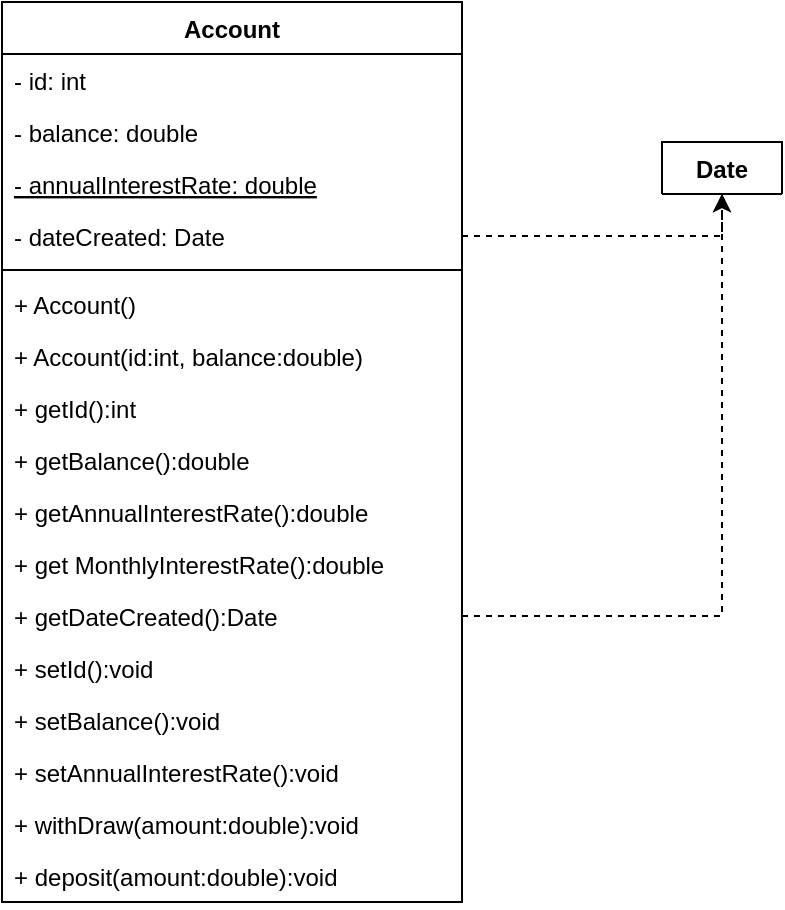 <mxfile version="13.4.8" type="github"><diagram id="C5RBs43oDa-KdzZeNtuy" name="Page-1"><mxGraphModel dx="1422" dy="762" grid="1" gridSize="10" guides="1" tooltips="1" connect="1" arrows="1" fold="1" page="1" pageScale="1" pageWidth="827" pageHeight="1169" math="0" shadow="0"><root><mxCell id="WIyWlLk6GJQsqaUBKTNV-0"/><mxCell id="WIyWlLk6GJQsqaUBKTNV-1" parent="WIyWlLk6GJQsqaUBKTNV-0"/><mxCell id="4bghaHjkGFXwgMDUTSTO-30" style="edgeStyle=orthogonalEdgeStyle;rounded=0;orthogonalLoop=1;jettySize=auto;html=1;dashed=1;" edge="1" parent="WIyWlLk6GJQsqaUBKTNV-1" source="4bghaHjkGFXwgMDUTSTO-18" target="4bghaHjkGFXwgMDUTSTO-29"><mxGeometry relative="1" as="geometry"/></mxCell><mxCell id="4bghaHjkGFXwgMDUTSTO-31" style="edgeStyle=orthogonalEdgeStyle;rounded=0;orthogonalLoop=1;jettySize=auto;html=1;dashed=1;" edge="1" parent="WIyWlLk6GJQsqaUBKTNV-1" source="4bghaHjkGFXwgMDUTSTO-5" target="4bghaHjkGFXwgMDUTSTO-28"><mxGeometry relative="1" as="geometry"/></mxCell><mxCell id="4bghaHjkGFXwgMDUTSTO-0" value="Account&#10;" style="swimlane;fontStyle=1;align=center;verticalAlign=top;childLayout=stackLayout;horizontal=1;startSize=26;horizontalStack=0;resizeParent=1;resizeParentMax=0;resizeLast=0;collapsible=1;marginBottom=0;" vertex="1" parent="WIyWlLk6GJQsqaUBKTNV-1"><mxGeometry x="30" y="30" width="230" height="450" as="geometry"><mxRectangle x="30" y="30" width="80" height="26" as="alternateBounds"/></mxGeometry></mxCell><mxCell id="4bghaHjkGFXwgMDUTSTO-7" value="- id: int" style="text;strokeColor=none;fillColor=none;align=left;verticalAlign=top;spacingLeft=4;spacingRight=4;overflow=hidden;rotatable=0;points=[[0,0.5],[1,0.5]];portConstraint=eastwest;" vertex="1" parent="4bghaHjkGFXwgMDUTSTO-0"><mxGeometry y="26" width="230" height="26" as="geometry"/></mxCell><mxCell id="4bghaHjkGFXwgMDUTSTO-8" value="- balance: double" style="text;strokeColor=none;fillColor=none;align=left;verticalAlign=top;spacingLeft=4;spacingRight=4;overflow=hidden;rotatable=0;points=[[0,0.5],[1,0.5]];portConstraint=eastwest;" vertex="1" parent="4bghaHjkGFXwgMDUTSTO-0"><mxGeometry y="52" width="230" height="26" as="geometry"/></mxCell><mxCell id="4bghaHjkGFXwgMDUTSTO-9" value="- annualInterestRate: double" style="text;strokeColor=none;fillColor=none;align=left;verticalAlign=top;spacingLeft=4;spacingRight=4;overflow=hidden;rotatable=0;points=[[0,0.5],[1,0.5]];portConstraint=eastwest;fontStyle=4" vertex="1" parent="4bghaHjkGFXwgMDUTSTO-0"><mxGeometry y="78" width="230" height="26" as="geometry"/></mxCell><mxCell id="4bghaHjkGFXwgMDUTSTO-5" value="- dateCreated: Date" style="text;strokeColor=none;fillColor=none;align=left;verticalAlign=top;spacingLeft=4;spacingRight=4;overflow=hidden;rotatable=0;points=[[0,0.5],[1,0.5]];portConstraint=eastwest;" vertex="1" parent="4bghaHjkGFXwgMDUTSTO-0"><mxGeometry y="104" width="230" height="26" as="geometry"/></mxCell><mxCell id="4bghaHjkGFXwgMDUTSTO-2" value="" style="line;strokeWidth=1;fillColor=none;align=left;verticalAlign=middle;spacingTop=-1;spacingLeft=3;spacingRight=3;rotatable=0;labelPosition=right;points=[];portConstraint=eastwest;" vertex="1" parent="4bghaHjkGFXwgMDUTSTO-0"><mxGeometry y="130" width="230" height="8" as="geometry"/></mxCell><mxCell id="4bghaHjkGFXwgMDUTSTO-3" value="+ Account()&#10;" style="text;strokeColor=none;fillColor=none;align=left;verticalAlign=top;spacingLeft=4;spacingRight=4;overflow=hidden;rotatable=0;points=[[0,0.5],[1,0.5]];portConstraint=eastwest;" vertex="1" parent="4bghaHjkGFXwgMDUTSTO-0"><mxGeometry y="138" width="230" height="26" as="geometry"/></mxCell><mxCell id="4bghaHjkGFXwgMDUTSTO-11" value="+ Account(id:int, balance:double)" style="text;strokeColor=none;fillColor=none;align=left;verticalAlign=top;spacingLeft=4;spacingRight=4;overflow=hidden;rotatable=0;points=[[0,0.5],[1,0.5]];portConstraint=eastwest;" vertex="1" parent="4bghaHjkGFXwgMDUTSTO-0"><mxGeometry y="164" width="230" height="26" as="geometry"/></mxCell><mxCell id="4bghaHjkGFXwgMDUTSTO-12" value="+ getId():int" style="text;strokeColor=none;fillColor=none;align=left;verticalAlign=top;spacingLeft=4;spacingRight=4;overflow=hidden;rotatable=0;points=[[0,0.5],[1,0.5]];portConstraint=eastwest;" vertex="1" parent="4bghaHjkGFXwgMDUTSTO-0"><mxGeometry y="190" width="230" height="26" as="geometry"/></mxCell><mxCell id="4bghaHjkGFXwgMDUTSTO-14" value="+ getBalance():double" style="text;strokeColor=none;fillColor=none;align=left;verticalAlign=top;spacingLeft=4;spacingRight=4;overflow=hidden;rotatable=0;points=[[0,0.5],[1,0.5]];portConstraint=eastwest;" vertex="1" parent="4bghaHjkGFXwgMDUTSTO-0"><mxGeometry y="216" width="230" height="26" as="geometry"/></mxCell><mxCell id="4bghaHjkGFXwgMDUTSTO-16" value="+ getAnnualInterestRate():double" style="text;strokeColor=none;fillColor=none;align=left;verticalAlign=top;spacingLeft=4;spacingRight=4;overflow=hidden;rotatable=0;points=[[0,0.5],[1,0.5]];portConstraint=eastwest;" vertex="1" parent="4bghaHjkGFXwgMDUTSTO-0"><mxGeometry y="242" width="230" height="26" as="geometry"/></mxCell><mxCell id="4bghaHjkGFXwgMDUTSTO-19" value="+ get MonthlyInterestRate():double" style="text;strokeColor=none;fillColor=none;align=left;verticalAlign=top;spacingLeft=4;spacingRight=4;overflow=hidden;rotatable=0;points=[[0,0.5],[1,0.5]];portConstraint=eastwest;" vertex="1" parent="4bghaHjkGFXwgMDUTSTO-0"><mxGeometry y="268" width="230" height="26" as="geometry"/></mxCell><mxCell id="4bghaHjkGFXwgMDUTSTO-18" value="+ getDateCreated():Date" style="text;strokeColor=none;fillColor=none;align=left;verticalAlign=top;spacingLeft=4;spacingRight=4;overflow=hidden;rotatable=0;points=[[0,0.5],[1,0.5]];portConstraint=eastwest;" vertex="1" parent="4bghaHjkGFXwgMDUTSTO-0"><mxGeometry y="294" width="230" height="26" as="geometry"/></mxCell><mxCell id="4bghaHjkGFXwgMDUTSTO-13" value="+ setId():void&#10;" style="text;strokeColor=none;fillColor=none;align=left;verticalAlign=top;spacingLeft=4;spacingRight=4;overflow=hidden;rotatable=0;points=[[0,0.5],[1,0.5]];portConstraint=eastwest;" vertex="1" parent="4bghaHjkGFXwgMDUTSTO-0"><mxGeometry y="320" width="230" height="26" as="geometry"/></mxCell><mxCell id="4bghaHjkGFXwgMDUTSTO-15" value="+ setBalance():void" style="text;strokeColor=none;fillColor=none;align=left;verticalAlign=top;spacingLeft=4;spacingRight=4;overflow=hidden;rotatable=0;points=[[0,0.5],[1,0.5]];portConstraint=eastwest;" vertex="1" parent="4bghaHjkGFXwgMDUTSTO-0"><mxGeometry y="346" width="230" height="26" as="geometry"/></mxCell><mxCell id="4bghaHjkGFXwgMDUTSTO-17" value="+ setAnnualInterestRate():void" style="text;strokeColor=none;fillColor=none;align=left;verticalAlign=top;spacingLeft=4;spacingRight=4;overflow=hidden;rotatable=0;points=[[0,0.5],[1,0.5]];portConstraint=eastwest;" vertex="1" parent="4bghaHjkGFXwgMDUTSTO-0"><mxGeometry y="372" width="230" height="26" as="geometry"/></mxCell><mxCell id="4bghaHjkGFXwgMDUTSTO-20" value="+ withDraw(amount:double):void" style="text;strokeColor=none;fillColor=none;align=left;verticalAlign=top;spacingLeft=4;spacingRight=4;overflow=hidden;rotatable=0;points=[[0,0.5],[1,0.5]];portConstraint=eastwest;" vertex="1" parent="4bghaHjkGFXwgMDUTSTO-0"><mxGeometry y="398" width="230" height="26" as="geometry"/></mxCell><mxCell id="4bghaHjkGFXwgMDUTSTO-21" value="+ deposit(amount:double):void&#10;&#10;" style="text;strokeColor=none;fillColor=none;align=left;verticalAlign=top;spacingLeft=4;spacingRight=4;overflow=hidden;rotatable=0;points=[[0,0.5],[1,0.5]];portConstraint=eastwest;" vertex="1" parent="4bghaHjkGFXwgMDUTSTO-0"><mxGeometry y="424" width="230" height="26" as="geometry"/></mxCell><mxCell id="4bghaHjkGFXwgMDUTSTO-25" value="Date" style="swimlane;fontStyle=1;align=center;verticalAlign=top;childLayout=stackLayout;horizontal=1;startSize=26;horizontalStack=0;resizeParent=1;resizeParentMax=0;resizeLast=0;collapsible=1;marginBottom=0;" vertex="1" collapsed="1" parent="WIyWlLk6GJQsqaUBKTNV-1"><mxGeometry x="360" y="100" width="60" height="26" as="geometry"><mxRectangle x="360" y="100" width="160" height="86" as="alternateBounds"/></mxGeometry></mxCell><mxCell id="4bghaHjkGFXwgMDUTSTO-27" value="" style="line;strokeWidth=1;fillColor=none;align=left;verticalAlign=middle;spacingTop=-1;spacingLeft=3;spacingRight=3;rotatable=0;labelPosition=right;points=[];portConstraint=eastwest;" vertex="1" parent="4bghaHjkGFXwgMDUTSTO-25"><mxGeometry y="26" width="60" height="8" as="geometry"/></mxCell><mxCell id="4bghaHjkGFXwgMDUTSTO-28" value="+ Date()" style="text;strokeColor=none;fillColor=none;align=left;verticalAlign=top;spacingLeft=4;spacingRight=4;overflow=hidden;rotatable=0;points=[[0,0.5],[1,0.5]];portConstraint=eastwest;" vertex="1" parent="4bghaHjkGFXwgMDUTSTO-25"><mxGeometry y="34" width="60" height="26" as="geometry"/></mxCell><mxCell id="4bghaHjkGFXwgMDUTSTO-29" value="+ toString():String" style="text;strokeColor=none;fillColor=none;align=left;verticalAlign=top;spacingLeft=4;spacingRight=4;overflow=hidden;rotatable=0;points=[[0,0.5],[1,0.5]];portConstraint=eastwest;" vertex="1" parent="4bghaHjkGFXwgMDUTSTO-25"><mxGeometry y="60" width="60" height="26" as="geometry"/></mxCell></root></mxGraphModel></diagram></mxfile>